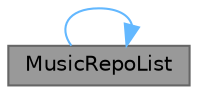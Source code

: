 digraph "MusicRepoList"
{
 // LATEX_PDF_SIZE
  bgcolor="transparent";
  edge [fontname=Helvetica,fontsize=10,labelfontname=Helvetica,labelfontsize=10];
  node [fontname=Helvetica,fontsize=10,shape=box,height=0.2,width=0.4];
  rankdir="RL";
  Node1 [id="Node000001",label="MusicRepoList",height=0.2,width=0.4,color="gray40", fillcolor="grey60", style="filled", fontcolor="black",tooltip="构造函数，初始化音乐仓库列表项"];
  Node1 -> Node1 [id="edge1_Node000001_Node000001",dir="back",color="steelblue1",style="solid",tooltip=" "];
}
